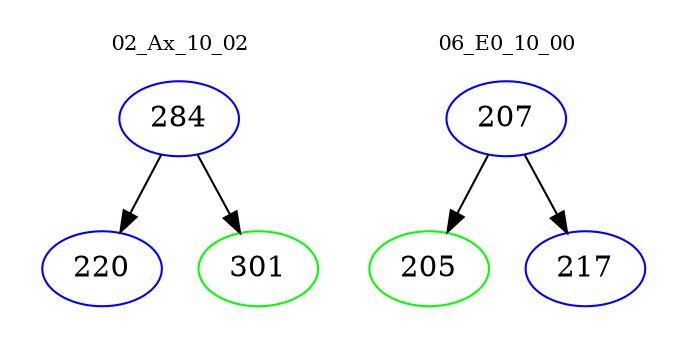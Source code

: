 digraph{
subgraph cluster_0 {
color = white
label = "02_Ax_10_02";
fontsize=10;
T0_284 [label="284", color="blue"]
T0_284 -> T0_220 [color="black"]
T0_220 [label="220", color="blue"]
T0_284 -> T0_301 [color="black"]
T0_301 [label="301", color="green"]
}
subgraph cluster_1 {
color = white
label = "06_E0_10_00";
fontsize=10;
T1_207 [label="207", color="blue"]
T1_207 -> T1_205 [color="black"]
T1_205 [label="205", color="green"]
T1_207 -> T1_217 [color="black"]
T1_217 [label="217", color="blue"]
}
}
